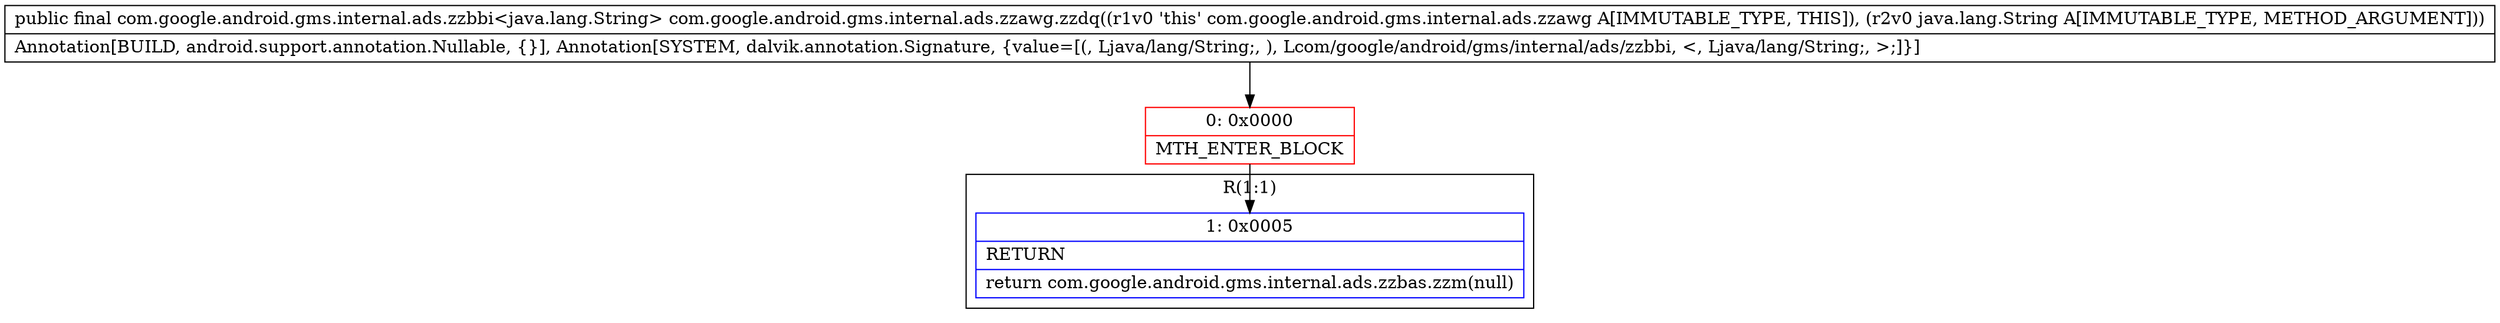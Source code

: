 digraph "CFG forcom.google.android.gms.internal.ads.zzawg.zzdq(Ljava\/lang\/String;)Lcom\/google\/android\/gms\/internal\/ads\/zzbbi;" {
subgraph cluster_Region_1513385573 {
label = "R(1:1)";
node [shape=record,color=blue];
Node_1 [shape=record,label="{1\:\ 0x0005|RETURN\l|return com.google.android.gms.internal.ads.zzbas.zzm(null)\l}"];
}
Node_0 [shape=record,color=red,label="{0\:\ 0x0000|MTH_ENTER_BLOCK\l}"];
MethodNode[shape=record,label="{public final com.google.android.gms.internal.ads.zzbbi\<java.lang.String\> com.google.android.gms.internal.ads.zzawg.zzdq((r1v0 'this' com.google.android.gms.internal.ads.zzawg A[IMMUTABLE_TYPE, THIS]), (r2v0 java.lang.String A[IMMUTABLE_TYPE, METHOD_ARGUMENT]))  | Annotation[BUILD, android.support.annotation.Nullable, \{\}], Annotation[SYSTEM, dalvik.annotation.Signature, \{value=[(, Ljava\/lang\/String;, ), Lcom\/google\/android\/gms\/internal\/ads\/zzbbi, \<, Ljava\/lang\/String;, \>;]\}]\l}"];
MethodNode -> Node_0;
Node_0 -> Node_1;
}

